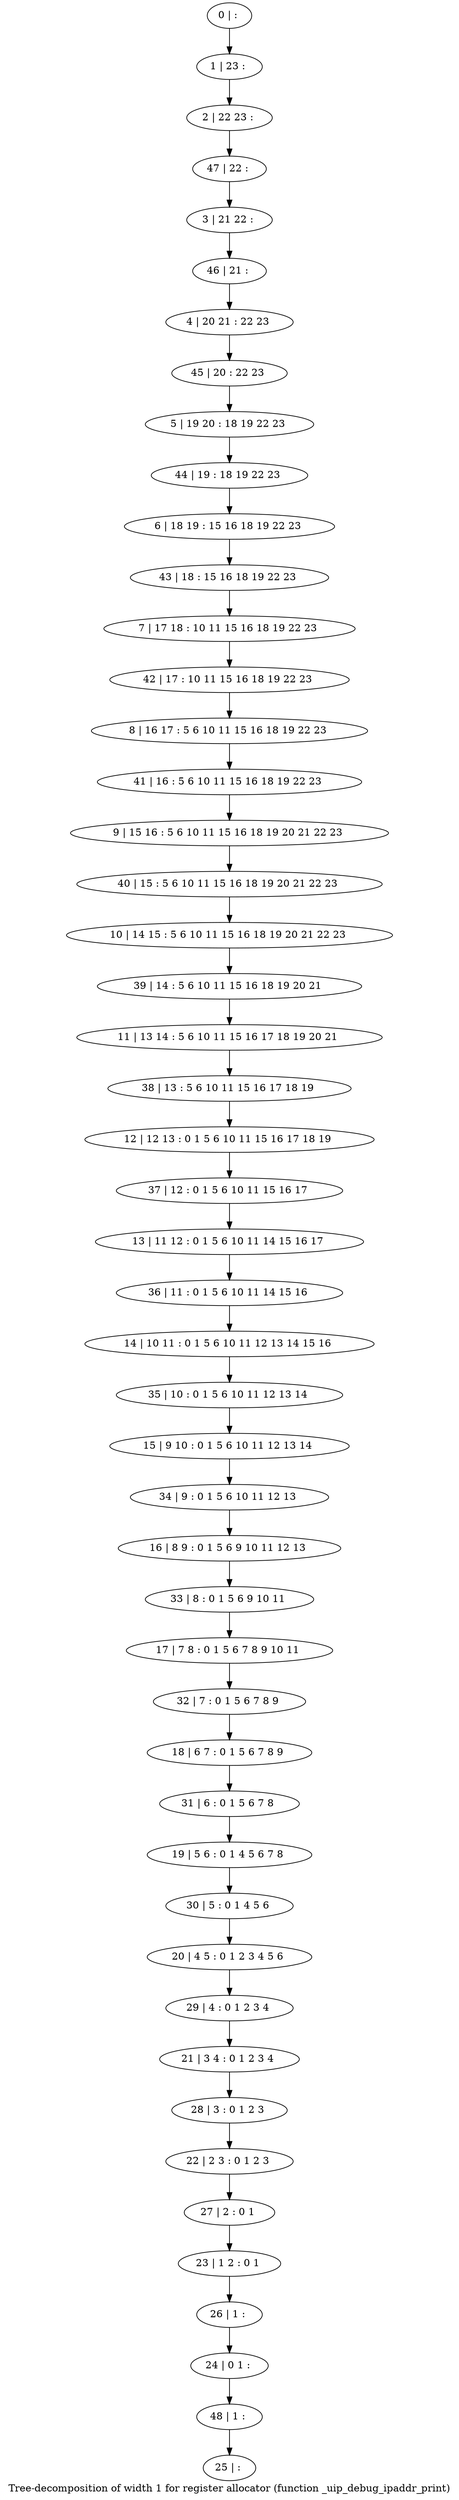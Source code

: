 digraph G {
graph [label="Tree-decomposition of width 1 for register allocator (function _uip_debug_ipaddr_print)"]
0[label="0 | : "];
1[label="1 | 23 : "];
2[label="2 | 22 23 : "];
3[label="3 | 21 22 : "];
4[label="4 | 20 21 : 22 23 "];
5[label="5 | 19 20 : 18 19 22 23 "];
6[label="6 | 18 19 : 15 16 18 19 22 23 "];
7[label="7 | 17 18 : 10 11 15 16 18 19 22 23 "];
8[label="8 | 16 17 : 5 6 10 11 15 16 18 19 22 23 "];
9[label="9 | 15 16 : 5 6 10 11 15 16 18 19 20 21 22 23 "];
10[label="10 | 14 15 : 5 6 10 11 15 16 18 19 20 21 22 23 "];
11[label="11 | 13 14 : 5 6 10 11 15 16 17 18 19 20 21 "];
12[label="12 | 12 13 : 0 1 5 6 10 11 15 16 17 18 19 "];
13[label="13 | 11 12 : 0 1 5 6 10 11 14 15 16 17 "];
14[label="14 | 10 11 : 0 1 5 6 10 11 12 13 14 15 16 "];
15[label="15 | 9 10 : 0 1 5 6 10 11 12 13 14 "];
16[label="16 | 8 9 : 0 1 5 6 9 10 11 12 13 "];
17[label="17 | 7 8 : 0 1 5 6 7 8 9 10 11 "];
18[label="18 | 6 7 : 0 1 5 6 7 8 9 "];
19[label="19 | 5 6 : 0 1 4 5 6 7 8 "];
20[label="20 | 4 5 : 0 1 2 3 4 5 6 "];
21[label="21 | 3 4 : 0 1 2 3 4 "];
22[label="22 | 2 3 : 0 1 2 3 "];
23[label="23 | 1 2 : 0 1 "];
24[label="24 | 0 1 : "];
25[label="25 | : "];
26[label="26 | 1 : "];
27[label="27 | 2 : 0 1 "];
28[label="28 | 3 : 0 1 2 3 "];
29[label="29 | 4 : 0 1 2 3 4 "];
30[label="30 | 5 : 0 1 4 5 6 "];
31[label="31 | 6 : 0 1 5 6 7 8 "];
32[label="32 | 7 : 0 1 5 6 7 8 9 "];
33[label="33 | 8 : 0 1 5 6 9 10 11 "];
34[label="34 | 9 : 0 1 5 6 10 11 12 13 "];
35[label="35 | 10 : 0 1 5 6 10 11 12 13 14 "];
36[label="36 | 11 : 0 1 5 6 10 11 14 15 16 "];
37[label="37 | 12 : 0 1 5 6 10 11 15 16 17 "];
38[label="38 | 13 : 5 6 10 11 15 16 17 18 19 "];
39[label="39 | 14 : 5 6 10 11 15 16 18 19 20 21 "];
40[label="40 | 15 : 5 6 10 11 15 16 18 19 20 21 22 23 "];
41[label="41 | 16 : 5 6 10 11 15 16 18 19 22 23 "];
42[label="42 | 17 : 10 11 15 16 18 19 22 23 "];
43[label="43 | 18 : 15 16 18 19 22 23 "];
44[label="44 | 19 : 18 19 22 23 "];
45[label="45 | 20 : 22 23 "];
46[label="46 | 21 : "];
47[label="47 | 22 : "];
48[label="48 | 1 : "];
0->1 ;
1->2 ;
26->24 ;
23->26 ;
27->23 ;
22->27 ;
28->22 ;
21->28 ;
29->21 ;
20->29 ;
30->20 ;
19->30 ;
31->19 ;
18->31 ;
32->18 ;
17->32 ;
33->17 ;
16->33 ;
34->16 ;
15->34 ;
35->15 ;
14->35 ;
36->14 ;
13->36 ;
37->13 ;
12->37 ;
38->12 ;
11->38 ;
39->11 ;
10->39 ;
40->10 ;
9->40 ;
41->9 ;
8->41 ;
42->8 ;
7->42 ;
43->7 ;
6->43 ;
44->6 ;
5->44 ;
45->5 ;
4->45 ;
46->4 ;
3->46 ;
47->3 ;
2->47 ;
48->25 ;
24->48 ;
}
